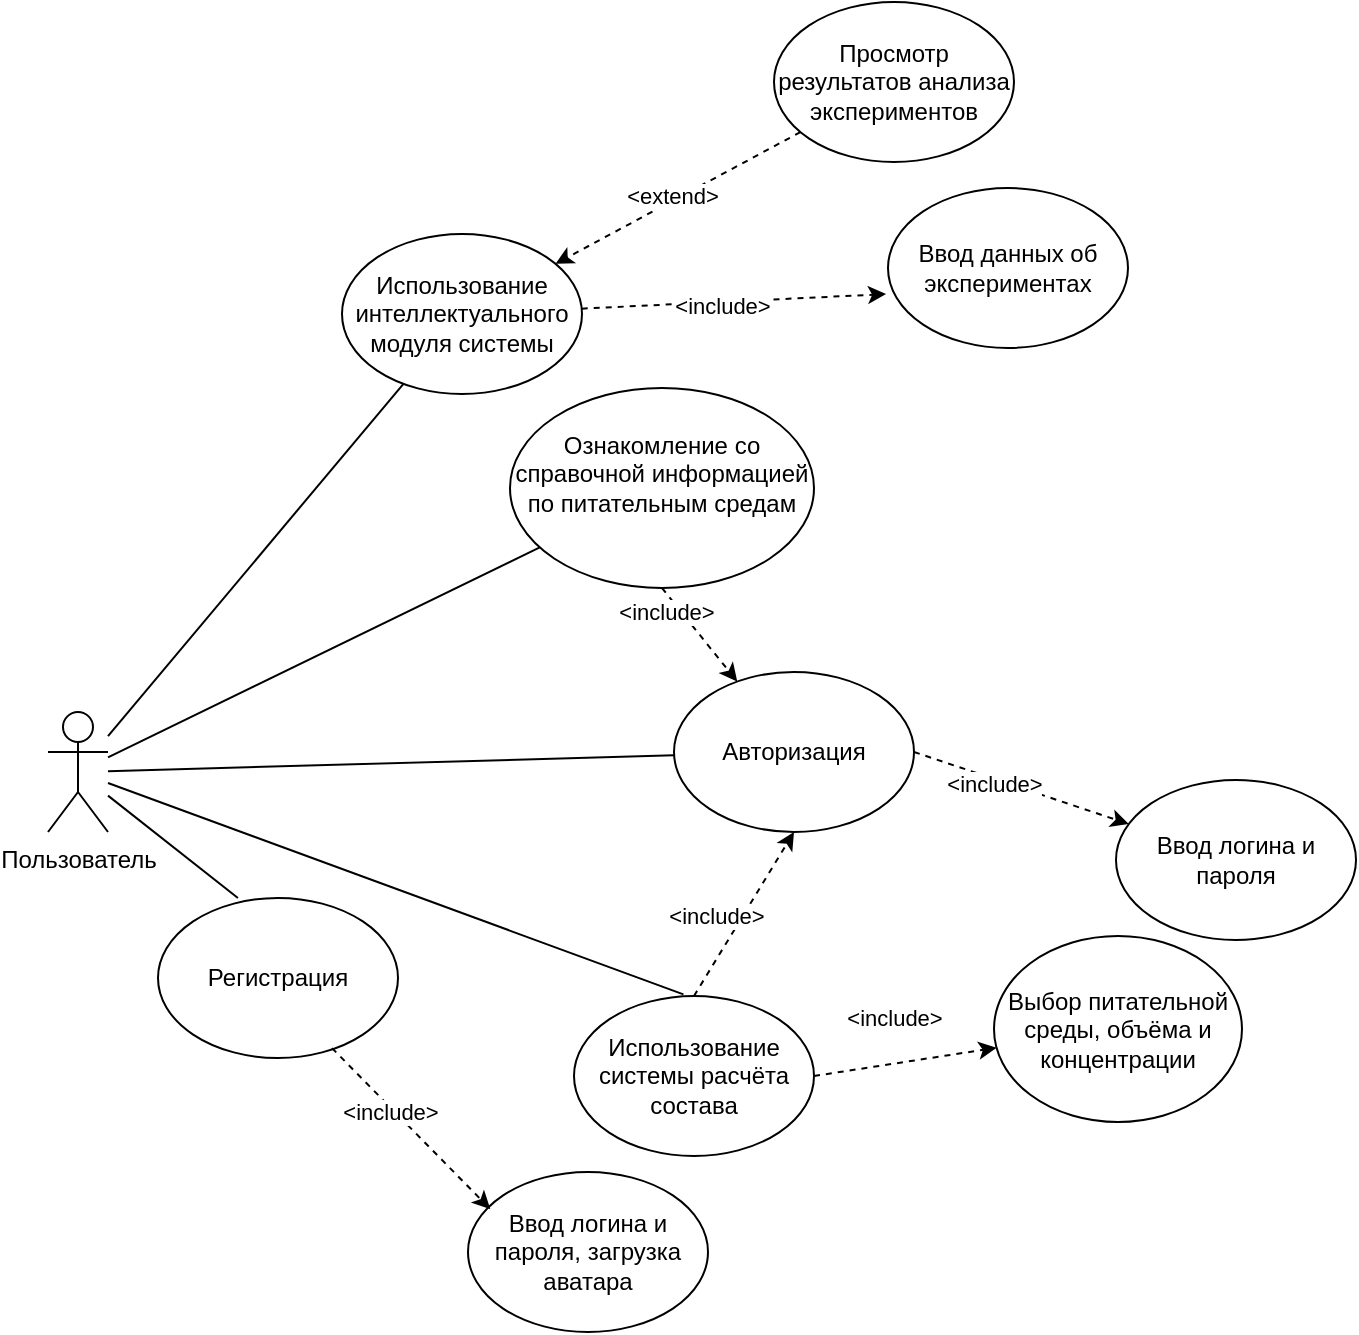 <mxfile version="24.5.4" type="github">
  <diagram name="Page-1" id="4w5t4u5b5JN-xkhLOmFL">
    <mxGraphModel dx="1509" dy="779" grid="0" gridSize="10" guides="1" tooltips="1" connect="1" arrows="1" fold="1" page="1" pageScale="1" pageWidth="850" pageHeight="1100" math="0" shadow="0">
      <root>
        <mxCell id="0" />
        <mxCell id="1" parent="0" />
        <mxCell id="CQXgIxBLbR4aW3MP4KkY-19" value="Пользователь" style="shape=umlActor;verticalLabelPosition=bottom;verticalAlign=top;html=1;outlineConnect=0;" parent="1" vertex="1">
          <mxGeometry x="32" y="403" width="30" height="60" as="geometry" />
        </mxCell>
        <mxCell id="CQXgIxBLbR4aW3MP4KkY-20" value="Регистрация" style="ellipse;whiteSpace=wrap;html=1;" parent="1" vertex="1">
          <mxGeometry x="87" y="496" width="120" height="80" as="geometry" />
        </mxCell>
        <mxCell id="CQXgIxBLbR4aW3MP4KkY-21" value="Авторизация" style="ellipse;whiteSpace=wrap;html=1;" parent="1" vertex="1">
          <mxGeometry x="345" y="383" width="120" height="80" as="geometry" />
        </mxCell>
        <mxCell id="CQXgIxBLbR4aW3MP4KkY-22" value="Использование системы расчёта состава" style="ellipse;whiteSpace=wrap;html=1;" parent="1" vertex="1">
          <mxGeometry x="295" y="545" width="120" height="80" as="geometry" />
        </mxCell>
        <mxCell id="CQXgIxBLbR4aW3MP4KkY-23" value="" style="endArrow=none;html=1;rounded=0;exitX=0.333;exitY=0;exitDx=0;exitDy=0;exitPerimeter=0;" parent="1" source="CQXgIxBLbR4aW3MP4KkY-20" target="CQXgIxBLbR4aW3MP4KkY-19" edge="1">
          <mxGeometry width="50" height="50" relative="1" as="geometry">
            <mxPoint x="183" y="378" as="sourcePoint" />
            <mxPoint x="233" y="328" as="targetPoint" />
          </mxGeometry>
        </mxCell>
        <mxCell id="CQXgIxBLbR4aW3MP4KkY-24" value="" style="endArrow=none;html=1;rounded=0;" parent="1" source="CQXgIxBLbR4aW3MP4KkY-21" target="CQXgIxBLbR4aW3MP4KkY-19" edge="1">
          <mxGeometry width="50" height="50" relative="1" as="geometry">
            <mxPoint x="183" y="378" as="sourcePoint" />
            <mxPoint x="233" y="328" as="targetPoint" />
          </mxGeometry>
        </mxCell>
        <mxCell id="CQXgIxBLbR4aW3MP4KkY-25" value="" style="endArrow=none;html=1;rounded=0;exitX=0.456;exitY=-0.01;exitDx=0;exitDy=0;exitPerimeter=0;" parent="1" source="CQXgIxBLbR4aW3MP4KkY-22" target="CQXgIxBLbR4aW3MP4KkY-19" edge="1">
          <mxGeometry width="50" height="50" relative="1" as="geometry">
            <mxPoint x="183" y="378" as="sourcePoint" />
            <mxPoint x="233" y="328" as="targetPoint" />
          </mxGeometry>
        </mxCell>
        <mxCell id="CQXgIxBLbR4aW3MP4KkY-26" value="Ввод логина и пароля, загрузка аватара" style="ellipse;whiteSpace=wrap;html=1;" parent="1" vertex="1">
          <mxGeometry x="242" y="633" width="120" height="80" as="geometry" />
        </mxCell>
        <mxCell id="CQXgIxBLbR4aW3MP4KkY-27" value="" style="endArrow=classic;html=1;rounded=0;exitX=0.725;exitY=0.938;exitDx=0;exitDy=0;entryX=0.093;entryY=0.232;entryDx=0;entryDy=0;dashed=1;exitPerimeter=0;entryPerimeter=0;" parent="1" source="CQXgIxBLbR4aW3MP4KkY-20" target="CQXgIxBLbR4aW3MP4KkY-26" edge="1">
          <mxGeometry width="50" height="50" relative="1" as="geometry">
            <mxPoint x="363" y="378" as="sourcePoint" />
            <mxPoint x="413" y="328" as="targetPoint" />
          </mxGeometry>
        </mxCell>
        <mxCell id="CQXgIxBLbR4aW3MP4KkY-28" value="&amp;lt;include&amp;gt;" style="edgeLabel;html=1;align=center;verticalAlign=middle;resizable=0;points=[];" parent="CQXgIxBLbR4aW3MP4KkY-27" vertex="1" connectable="0">
          <mxGeometry x="-0.25" y="-2" relative="1" as="geometry">
            <mxPoint as="offset" />
          </mxGeometry>
        </mxCell>
        <mxCell id="CQXgIxBLbR4aW3MP4KkY-29" value="Ввод логина и пароля" style="ellipse;whiteSpace=wrap;html=1;" parent="1" vertex="1">
          <mxGeometry x="566" y="437" width="120" height="80" as="geometry" />
        </mxCell>
        <mxCell id="CQXgIxBLbR4aW3MP4KkY-30" value="" style="endArrow=classic;html=1;rounded=0;exitX=1;exitY=0.5;exitDx=0;exitDy=0;dashed=1;" parent="1" source="CQXgIxBLbR4aW3MP4KkY-21" target="CQXgIxBLbR4aW3MP4KkY-29" edge="1">
          <mxGeometry width="50" height="50" relative="1" as="geometry">
            <mxPoint x="432.58" y="288" as="sourcePoint" />
            <mxPoint x="432.58" y="368" as="targetPoint" />
          </mxGeometry>
        </mxCell>
        <mxCell id="CQXgIxBLbR4aW3MP4KkY-31" value="&amp;lt;include&amp;gt;" style="edgeLabel;html=1;align=center;verticalAlign=middle;resizable=0;points=[];" parent="CQXgIxBLbR4aW3MP4KkY-30" vertex="1" connectable="0">
          <mxGeometry x="-0.25" y="-2" relative="1" as="geometry">
            <mxPoint as="offset" />
          </mxGeometry>
        </mxCell>
        <mxCell id="CQXgIxBLbR4aW3MP4KkY-32" value="&lt;div&gt;Выбор питательной среды, объёма и концентрации&lt;br&gt;&lt;/div&gt;" style="ellipse;whiteSpace=wrap;html=1;" parent="1" vertex="1">
          <mxGeometry x="505" y="515" width="124" height="93" as="geometry" />
        </mxCell>
        <mxCell id="CQXgIxBLbR4aW3MP4KkY-33" value="" style="endArrow=classic;html=1;rounded=0;exitX=1;exitY=0.5;exitDx=0;exitDy=0;dashed=1;" parent="1" source="CQXgIxBLbR4aW3MP4KkY-22" target="CQXgIxBLbR4aW3MP4KkY-32" edge="1">
          <mxGeometry width="50" height="50" relative="1" as="geometry">
            <mxPoint x="443" y="358" as="sourcePoint" />
            <mxPoint x="493" y="308" as="targetPoint" />
          </mxGeometry>
        </mxCell>
        <mxCell id="CQXgIxBLbR4aW3MP4KkY-34" value="&amp;lt;include&amp;gt;" style="edgeLabel;html=1;align=center;verticalAlign=middle;resizable=0;points=[];" parent="CQXgIxBLbR4aW3MP4KkY-33" vertex="1" connectable="0">
          <mxGeometry x="-0.375" y="-3" relative="1" as="geometry">
            <mxPoint x="11" y="-28" as="offset" />
          </mxGeometry>
        </mxCell>
        <mxCell id="CQXgIxBLbR4aW3MP4KkY-35" value="&lt;div&gt;Ознакомление со справочной информацией по питательным средам&lt;/div&gt;&lt;div&gt;&lt;br&gt;&lt;/div&gt;" style="ellipse;whiteSpace=wrap;html=1;" parent="1" vertex="1">
          <mxGeometry x="263" y="241" width="152" height="100" as="geometry" />
        </mxCell>
        <mxCell id="CQXgIxBLbR4aW3MP4KkY-36" value="" style="endArrow=none;html=1;rounded=0;" parent="1" source="CQXgIxBLbR4aW3MP4KkY-19" target="CQXgIxBLbR4aW3MP4KkY-35" edge="1">
          <mxGeometry width="50" height="50" relative="1" as="geometry">
            <mxPoint x="543" y="358" as="sourcePoint" />
            <mxPoint x="593" y="308" as="targetPoint" />
          </mxGeometry>
        </mxCell>
        <mxCell id="I0tuEyCezy9iVchgh-io-1" value="" style="endArrow=classic;html=1;rounded=0;exitX=0.5;exitY=0;exitDx=0;exitDy=0;entryX=0.5;entryY=1;entryDx=0;entryDy=0;dashed=1;" parent="1" source="CQXgIxBLbR4aW3MP4KkY-22" target="CQXgIxBLbR4aW3MP4KkY-21" edge="1">
          <mxGeometry width="50" height="50" relative="1" as="geometry">
            <mxPoint x="513" y="228" as="sourcePoint" />
            <mxPoint x="463" y="278" as="targetPoint" />
          </mxGeometry>
        </mxCell>
        <mxCell id="I0tuEyCezy9iVchgh-io-2" value="&amp;lt;include&amp;gt;" style="edgeLabel;html=1;align=center;verticalAlign=middle;resizable=0;points=[];" parent="I0tuEyCezy9iVchgh-io-1" vertex="1" connectable="0">
          <mxGeometry x="-0.337" relative="1" as="geometry">
            <mxPoint x="-6" y="-13" as="offset" />
          </mxGeometry>
        </mxCell>
        <mxCell id="I0tuEyCezy9iVchgh-io-4" style="rounded=0;orthogonalLoop=1;jettySize=auto;html=1;dashed=1;exitX=0.5;exitY=1;exitDx=0;exitDy=0;" parent="1" source="CQXgIxBLbR4aW3MP4KkY-35" target="CQXgIxBLbR4aW3MP4KkY-21" edge="1">
          <mxGeometry relative="1" as="geometry" />
        </mxCell>
        <mxCell id="I0tuEyCezy9iVchgh-io-5" value="&amp;lt;include&amp;gt;" style="edgeLabel;html=1;align=center;verticalAlign=middle;resizable=0;points=[];" parent="I0tuEyCezy9iVchgh-io-4" vertex="1" connectable="0">
          <mxGeometry x="-0.289" relative="1" as="geometry">
            <mxPoint x="-12" y="-5" as="offset" />
          </mxGeometry>
        </mxCell>
        <mxCell id="FoR2vC0sz46R3iHWTBir-8" style="rounded=0;orthogonalLoop=1;jettySize=auto;html=1;dashed=1;" parent="1" source="FoR2vC0sz46R3iHWTBir-6" target="FoR2vC0sz46R3iHWTBir-1" edge="1">
          <mxGeometry relative="1" as="geometry" />
        </mxCell>
        <mxCell id="FoR2vC0sz46R3iHWTBir-9" value="&amp;lt;extend&amp;gt;" style="edgeLabel;html=1;align=center;verticalAlign=middle;resizable=0;points=[];" parent="FoR2vC0sz46R3iHWTBir-8" vertex="1" connectable="0">
          <mxGeometry x="0.027" y="-3" relative="1" as="geometry">
            <mxPoint as="offset" />
          </mxGeometry>
        </mxCell>
        <mxCell id="FoR2vC0sz46R3iHWTBir-1" value="Использование интеллектуального модуля системы" style="ellipse;whiteSpace=wrap;html=1;" parent="1" vertex="1">
          <mxGeometry x="179" y="164" width="120" height="80" as="geometry" />
        </mxCell>
        <mxCell id="FoR2vC0sz46R3iHWTBir-2" value="" style="endArrow=none;html=1;rounded=0;" parent="1" source="CQXgIxBLbR4aW3MP4KkY-19" target="FoR2vC0sz46R3iHWTBir-1" edge="1">
          <mxGeometry width="50" height="50" relative="1" as="geometry">
            <mxPoint x="649" y="219" as="sourcePoint" />
            <mxPoint x="699" y="169" as="targetPoint" />
          </mxGeometry>
        </mxCell>
        <mxCell id="FoR2vC0sz46R3iHWTBir-3" value="Ввод данных об экспериментах" style="ellipse;whiteSpace=wrap;html=1;" parent="1" vertex="1">
          <mxGeometry x="452" y="141" width="120" height="80" as="geometry" />
        </mxCell>
        <mxCell id="FoR2vC0sz46R3iHWTBir-4" style="rounded=0;orthogonalLoop=1;jettySize=auto;html=1;entryX=-0.008;entryY=0.663;entryDx=0;entryDy=0;entryPerimeter=0;dashed=1;" parent="1" source="FoR2vC0sz46R3iHWTBir-1" target="FoR2vC0sz46R3iHWTBir-3" edge="1">
          <mxGeometry relative="1" as="geometry" />
        </mxCell>
        <mxCell id="FoR2vC0sz46R3iHWTBir-5" value="&amp;lt;include&amp;gt;" style="edgeLabel;html=1;align=center;verticalAlign=middle;resizable=0;points=[];" parent="FoR2vC0sz46R3iHWTBir-4" vertex="1" connectable="0">
          <mxGeometry x="-0.089" y="-2" relative="1" as="geometry">
            <mxPoint as="offset" />
          </mxGeometry>
        </mxCell>
        <mxCell id="FoR2vC0sz46R3iHWTBir-6" value="Просмотр результатов анализа экспериментов" style="ellipse;whiteSpace=wrap;html=1;" parent="1" vertex="1">
          <mxGeometry x="395" y="48" width="120" height="80" as="geometry" />
        </mxCell>
      </root>
    </mxGraphModel>
  </diagram>
</mxfile>
